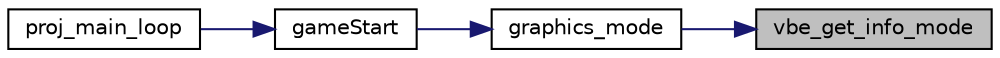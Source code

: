 digraph "vbe_get_info_mode"
{
 // LATEX_PDF_SIZE
  edge [fontname="Helvetica",fontsize="10",labelfontname="Helvetica",labelfontsize="10"];
  node [fontname="Helvetica",fontsize="10",shape=record];
  rankdir="RL";
  Node1 [label="vbe_get_info_mode",height=0.2,width=0.4,color="black", fillcolor="grey75", style="filled", fontcolor="black",tooltip="Return VBE Mode Information."];
  Node1 -> Node2 [dir="back",color="midnightblue",fontsize="10",style="solid",fontname="Helvetica"];
  Node2 [label="graphics_mode",height=0.2,width=0.4,color="black", fillcolor="white", style="filled",URL="$vc_8h.html#a35c677977685f08e46a8dc940a1c4e45",tooltip="Sets the Graphics Mode."];
  Node2 -> Node3 [dir="back",color="midnightblue",fontsize="10",style="solid",fontname="Helvetica"];
  Node3 [label="gameStart",height=0.2,width=0.4,color="black", fillcolor="white", style="filled",URL="$game_8h.html#aaaff4e132cd3b41673859b2b4ea1159f",tooltip="Load letters,sentences and xpm's, set graphics mode and start game."];
  Node3 -> Node4 [dir="back",color="midnightblue",fontsize="10",style="solid",fontname="Helvetica"];
  Node4 [label="proj_main_loop",height=0.2,width=0.4,color="black", fillcolor="white", style="filled",URL="$proj_8c.html#a2a16f651eccbd248e1ad3b3b924b143b",tooltip=" "];
}
